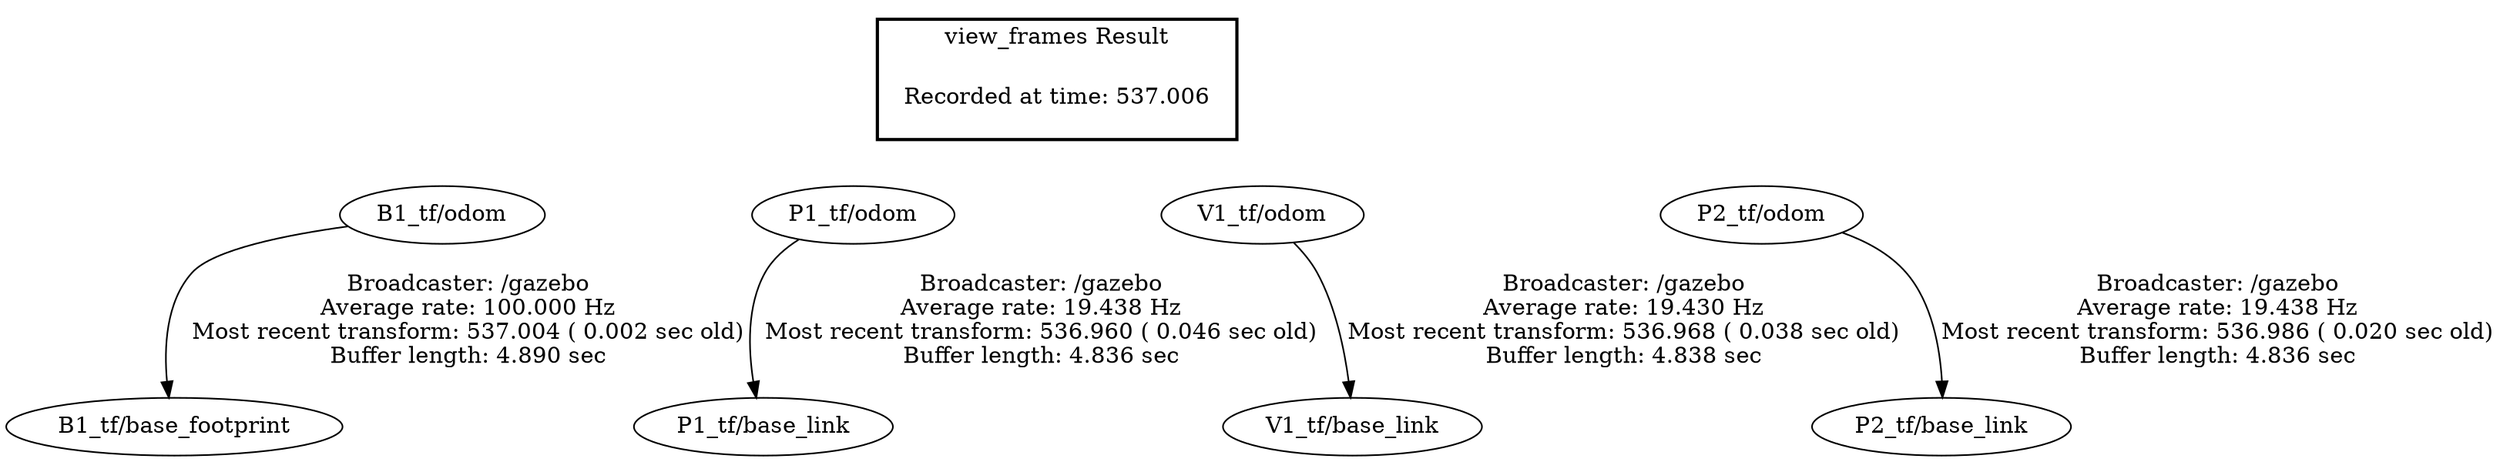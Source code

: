 digraph G {
"B1_tf/odom" -> "B1_tf/base_footprint"[label="Broadcaster: /gazebo\nAverage rate: 100.000 Hz\nMost recent transform: 537.004 ( 0.002 sec old)\nBuffer length: 4.890 sec\n"];
"P1_tf/odom" -> "P1_tf/base_link"[label="Broadcaster: /gazebo\nAverage rate: 19.438 Hz\nMost recent transform: 536.960 ( 0.046 sec old)\nBuffer length: 4.836 sec\n"];
"V1_tf/odom" -> "V1_tf/base_link"[label="Broadcaster: /gazebo\nAverage rate: 19.430 Hz\nMost recent transform: 536.968 ( 0.038 sec old)\nBuffer length: 4.838 sec\n"];
"P2_tf/odom" -> "P2_tf/base_link"[label="Broadcaster: /gazebo\nAverage rate: 19.438 Hz\nMost recent transform: 536.986 ( 0.020 sec old)\nBuffer length: 4.836 sec\n"];
edge [style=invis];
 subgraph cluster_legend { style=bold; color=black; label ="view_frames Result";
"Recorded at time: 537.006"[ shape=plaintext ] ;
 }->"B1_tf/odom";
edge [style=invis];
 subgraph cluster_legend { style=bold; color=black; label ="view_frames Result";
"Recorded at time: 537.006"[ shape=plaintext ] ;
 }->"P1_tf/odom";
edge [style=invis];
 subgraph cluster_legend { style=bold; color=black; label ="view_frames Result";
"Recorded at time: 537.006"[ shape=plaintext ] ;
 }->"V1_tf/odom";
edge [style=invis];
 subgraph cluster_legend { style=bold; color=black; label ="view_frames Result";
"Recorded at time: 537.006"[ shape=plaintext ] ;
 }->"P2_tf/odom";
}